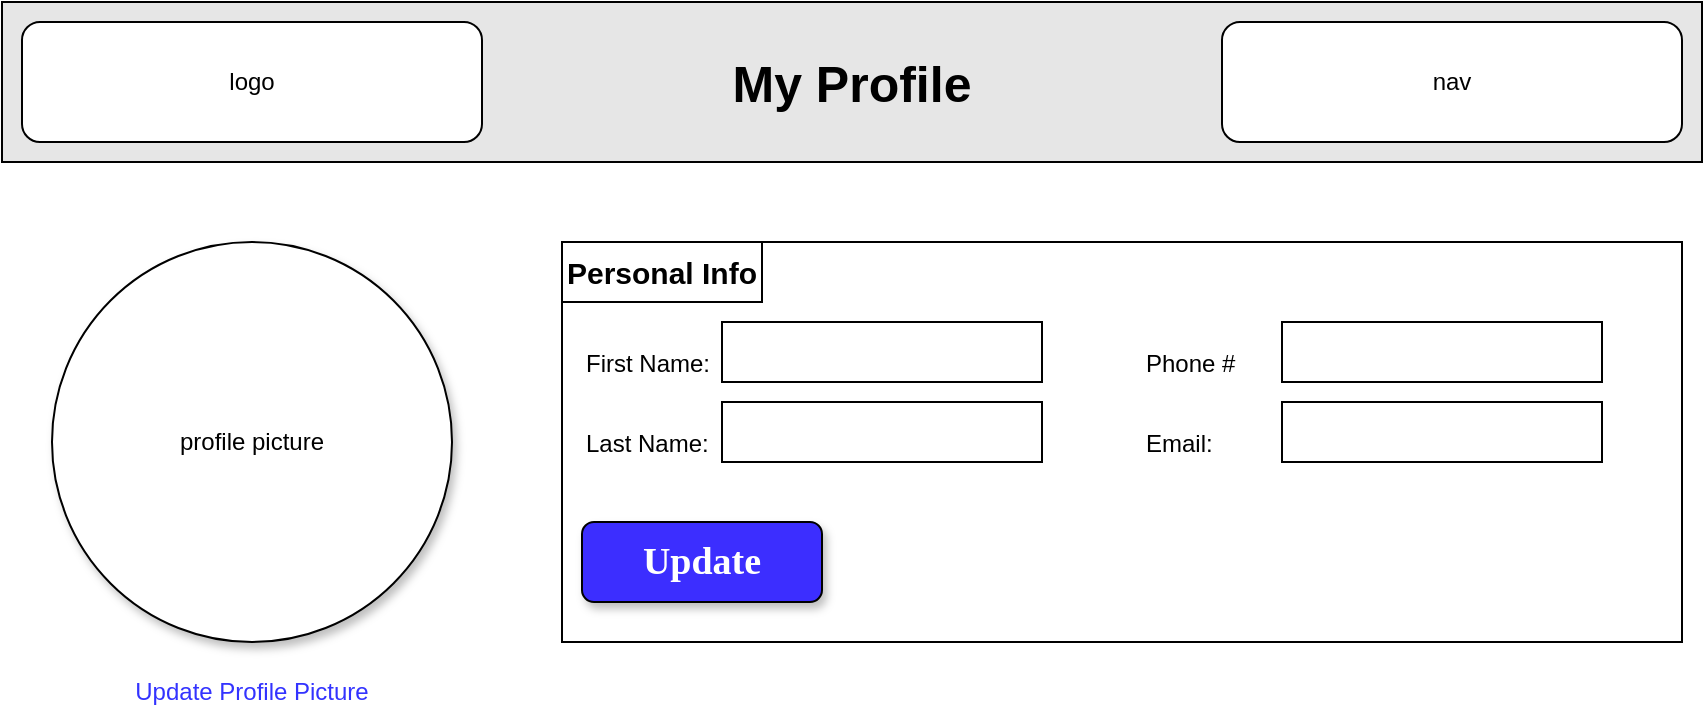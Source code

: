 <mxfile version="21.0.6" type="google"><diagram name="Page-1" id="2NW67Ctjw-R6HzF1kjb-"><mxGraphModel dx="1434" dy="756" grid="1" gridSize="10" guides="1" tooltips="1" connect="1" arrows="1" fold="1" page="1" pageScale="1" pageWidth="850" pageHeight="1100" math="0" shadow="0"><root><mxCell id="0"/><mxCell id="1" parent="0"/><mxCell id="tzdVK3yW0nw9YAD30RMX-1" value="&lt;b&gt;&lt;font style=&quot;font-size: 25px;&quot;&gt;My Profile&lt;/font&gt;&lt;/b&gt;" style="rounded=0;whiteSpace=wrap;html=1;fillColor=#E6E6E6;" vertex="1" parent="1"><mxGeometry width="850" height="80" as="geometry"/></mxCell><mxCell id="tzdVK3yW0nw9YAD30RMX-2" value="logo" style="rounded=1;whiteSpace=wrap;html=1;" vertex="1" parent="1"><mxGeometry x="10" y="10" width="230" height="60" as="geometry"/></mxCell><mxCell id="tzdVK3yW0nw9YAD30RMX-3" value="nav" style="rounded=1;whiteSpace=wrap;html=1;" vertex="1" parent="1"><mxGeometry x="610" y="10" width="230" height="60" as="geometry"/></mxCell><mxCell id="tzdVK3yW0nw9YAD30RMX-5" value="profile picture" style="rounded=1;whiteSpace=wrap;html=1;fillStyle=auto;glass=0;shadow=1;gradientColor=none;gradientDirection=radial;fillColor=default;strokeColor=default;arcSize=50;" vertex="1" parent="1"><mxGeometry x="25" y="120" width="200" height="200" as="geometry"/></mxCell><mxCell id="tzdVK3yW0nw9YAD30RMX-7" value="" style="rounded=0;whiteSpace=wrap;html=1;fillStyle=cross-hatch;" vertex="1" parent="1"><mxGeometry x="280" y="120" width="560" height="200" as="geometry"/></mxCell><mxCell id="tzdVK3yW0nw9YAD30RMX-9" value="&lt;b&gt;&lt;font style=&quot;font-size: 15px;&quot;&gt;Personal Info&lt;/font&gt;&lt;/b&gt;" style="text;html=1;strokeColor=default;fillColor=none;align=center;verticalAlign=middle;whiteSpace=wrap;rounded=0;" vertex="1" parent="1"><mxGeometry x="280" y="120" width="100" height="30" as="geometry"/></mxCell><mxCell id="tzdVK3yW0nw9YAD30RMX-12" value="First Name:" style="text;html=1;strokeColor=none;fillColor=none;align=left;verticalAlign=bottom;whiteSpace=wrap;rounded=0;" vertex="1" parent="1"><mxGeometry x="290" y="160" width="80" height="30" as="geometry"/></mxCell><mxCell id="tzdVK3yW0nw9YAD30RMX-13" value="" style="rounded=0;whiteSpace=wrap;html=1;" vertex="1" parent="1"><mxGeometry x="360" y="160" width="160" height="30" as="geometry"/></mxCell><mxCell id="tzdVK3yW0nw9YAD30RMX-14" value="Last Name:" style="text;html=1;strokeColor=none;fillColor=none;align=left;verticalAlign=bottom;whiteSpace=wrap;rounded=0;" vertex="1" parent="1"><mxGeometry x="290" y="200" width="80" height="30" as="geometry"/></mxCell><mxCell id="tzdVK3yW0nw9YAD30RMX-15" value="" style="rounded=0;whiteSpace=wrap;html=1;" vertex="1" parent="1"><mxGeometry x="360" y="200" width="160" height="30" as="geometry"/></mxCell><mxCell id="tzdVK3yW0nw9YAD30RMX-16" value="Email:" style="text;html=1;strokeColor=none;fillColor=none;align=left;verticalAlign=bottom;whiteSpace=wrap;rounded=0;" vertex="1" parent="1"><mxGeometry x="570" y="200" width="80" height="30" as="geometry"/></mxCell><mxCell id="tzdVK3yW0nw9YAD30RMX-17" value="" style="rounded=0;whiteSpace=wrap;html=1;" vertex="1" parent="1"><mxGeometry x="640" y="200" width="160" height="30" as="geometry"/></mxCell><mxCell id="tzdVK3yW0nw9YAD30RMX-18" value="Phone #" style="text;html=1;strokeColor=none;fillColor=none;align=left;verticalAlign=bottom;whiteSpace=wrap;rounded=0;" vertex="1" parent="1"><mxGeometry x="570" y="160" width="80" height="30" as="geometry"/></mxCell><mxCell id="tzdVK3yW0nw9YAD30RMX-19" value="" style="rounded=0;whiteSpace=wrap;html=1;" vertex="1" parent="1"><mxGeometry x="640" y="160" width="160" height="30" as="geometry"/></mxCell><mxCell id="tzdVK3yW0nw9YAD30RMX-21" value="&lt;b&gt;&lt;font color=&quot;#ffffff&quot; style=&quot;font-size: 19px;&quot; face=&quot;Comic Sans MS&quot;&gt;Update&lt;/font&gt;&lt;/b&gt;" style="rounded=1;whiteSpace=wrap;html=1;shadow=1;glass=0;fillColor=#3C2EFF;" vertex="1" parent="1"><mxGeometry x="290" y="260" width="120" height="40" as="geometry"/></mxCell><mxCell id="tzdVK3yW0nw9YAD30RMX-22" value="&lt;font color=&quot;#3333ff&quot;&gt;Update Profile Picture&lt;/font&gt;" style="text;html=1;strokeColor=none;fillColor=none;align=center;verticalAlign=middle;whiteSpace=wrap;rounded=0;" vertex="1" parent="1"><mxGeometry x="65" y="330" width="120" height="30" as="geometry"/></mxCell></root></mxGraphModel></diagram></mxfile>
